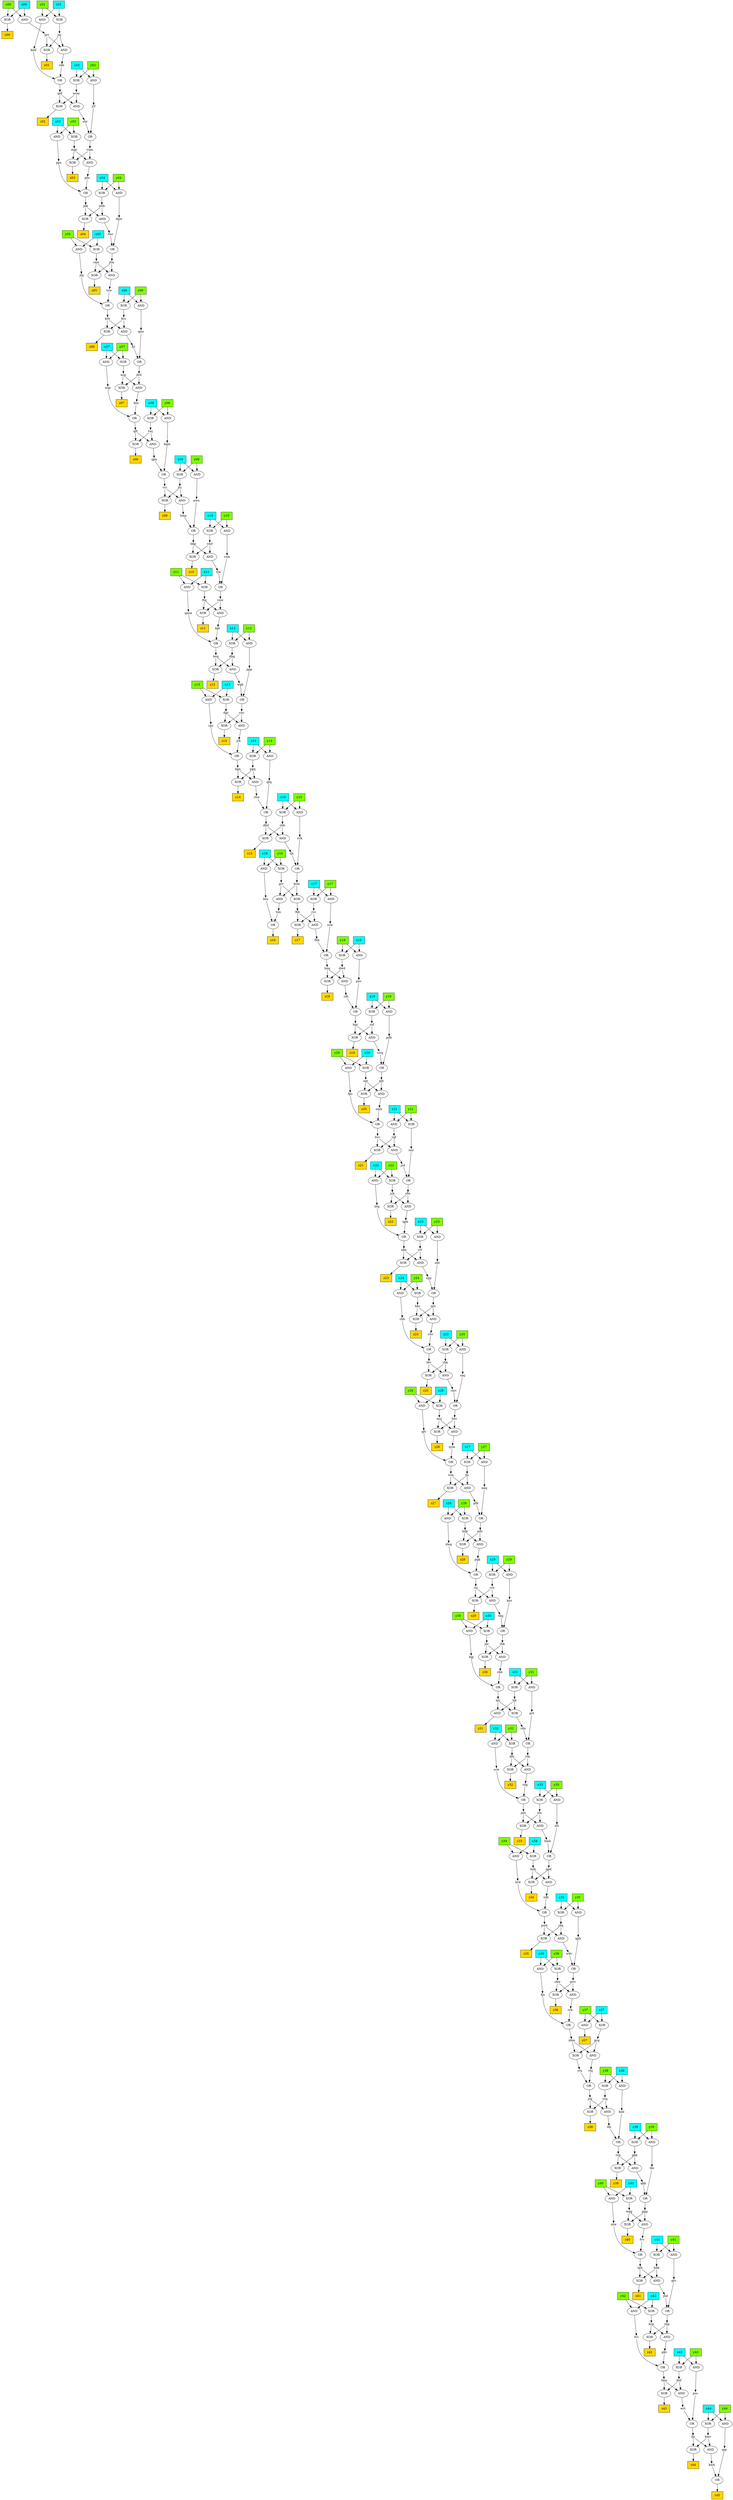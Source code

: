 digraph {
  subgraph {
  x00 [shape = rectangle, style = filled, fillcolor = aqua]
  x01 [shape = rectangle, style = filled, fillcolor = aqua]
  x02 [shape = rectangle, style = filled, fillcolor = aqua]
  x03 [shape = rectangle, style = filled, fillcolor = aqua]
  x04 [shape = rectangle, style = filled, fillcolor = aqua]
  x05 [shape = rectangle, style = filled, fillcolor = aqua]
  x06 [shape = rectangle, style = filled, fillcolor = aqua]
  x07 [shape = rectangle, style = filled, fillcolor = aqua]
  x08 [shape = rectangle, style = filled, fillcolor = aqua]
  x09 [shape = rectangle, style = filled, fillcolor = aqua]
  x10 [shape = rectangle, style = filled, fillcolor = aqua]
  x11 [shape = rectangle, style = filled, fillcolor = aqua]
  x12 [shape = rectangle, style = filled, fillcolor = aqua]
  x13 [shape = rectangle, style = filled, fillcolor = aqua]
  x14 [shape = rectangle, style = filled, fillcolor = aqua]
  x15 [shape = rectangle, style = filled, fillcolor = aqua]
  x16 [shape = rectangle, style = filled, fillcolor = aqua]
  x17 [shape = rectangle, style = filled, fillcolor = aqua]
  x18 [shape = rectangle, style = filled, fillcolor = aqua]
  x19 [shape = rectangle, style = filled, fillcolor = aqua]
  x20 [shape = rectangle, style = filled, fillcolor = aqua]
  x21 [shape = rectangle, style = filled, fillcolor = aqua]
  x22 [shape = rectangle, style = filled, fillcolor = aqua]
  x23 [shape = rectangle, style = filled, fillcolor = aqua]
  x24 [shape = rectangle, style = filled, fillcolor = aqua]
  x25 [shape = rectangle, style = filled, fillcolor = aqua]
  x26 [shape = rectangle, style = filled, fillcolor = aqua]
  x27 [shape = rectangle, style = filled, fillcolor = aqua]
  x28 [shape = rectangle, style = filled, fillcolor = aqua]
  x29 [shape = rectangle, style = filled, fillcolor = aqua]
  x30 [shape = rectangle, style = filled, fillcolor = aqua]
  x31 [shape = rectangle, style = filled, fillcolor = aqua]
  x32 [shape = rectangle, style = filled, fillcolor = aqua]
  x33 [shape = rectangle, style = filled, fillcolor = aqua]
  x34 [shape = rectangle, style = filled, fillcolor = aqua]
  x35 [shape = rectangle, style = filled, fillcolor = aqua]
  x36 [shape = rectangle, style = filled, fillcolor = aqua]
  x37 [shape = rectangle, style = filled, fillcolor = aqua]
  x38 [shape = rectangle, style = filled, fillcolor = aqua]
  x39 [shape = rectangle, style = filled, fillcolor = aqua]
  x40 [shape = rectangle, style = filled, fillcolor = aqua]
  x41 [shape = rectangle, style = filled, fillcolor = aqua]
  x42 [shape = rectangle, style = filled, fillcolor = aqua]
  x43 [shape = rectangle, style = filled, fillcolor = aqua]
  x44 [shape = rectangle, style = filled, fillcolor = aqua]
  }
  subgraph {
  y00 [shape = rectangle, style = filled, fillcolor = chartreuse]
  y01 [shape = rectangle, style = filled, fillcolor = chartreuse]
  y02 [shape = rectangle, style = filled, fillcolor = chartreuse]
  y03 [shape = rectangle, style = filled, fillcolor = chartreuse]
  y04 [shape = rectangle, style = filled, fillcolor = chartreuse]
  y05 [shape = rectangle, style = filled, fillcolor = chartreuse]
  y06 [shape = rectangle, style = filled, fillcolor = chartreuse]
  y07 [shape = rectangle, style = filled, fillcolor = chartreuse]
  y08 [shape = rectangle, style = filled, fillcolor = chartreuse]
  y09 [shape = rectangle, style = filled, fillcolor = chartreuse]
  y10 [shape = rectangle, style = filled, fillcolor = chartreuse]
  y11 [shape = rectangle, style = filled, fillcolor = chartreuse]
  y12 [shape = rectangle, style = filled, fillcolor = chartreuse]
  y13 [shape = rectangle, style = filled, fillcolor = chartreuse]
  y14 [shape = rectangle, style = filled, fillcolor = chartreuse]
  y15 [shape = rectangle, style = filled, fillcolor = chartreuse]
  y16 [shape = rectangle, style = filled, fillcolor = chartreuse]
  y17 [shape = rectangle, style = filled, fillcolor = chartreuse]
  y18 [shape = rectangle, style = filled, fillcolor = chartreuse]
  y19 [shape = rectangle, style = filled, fillcolor = chartreuse]
  y20 [shape = rectangle, style = filled, fillcolor = chartreuse]
  y21 [shape = rectangle, style = filled, fillcolor = chartreuse]
  y22 [shape = rectangle, style = filled, fillcolor = chartreuse]
  y23 [shape = rectangle, style = filled, fillcolor = chartreuse]
  y24 [shape = rectangle, style = filled, fillcolor = chartreuse]
  y25 [shape = rectangle, style = filled, fillcolor = chartreuse]
  y26 [shape = rectangle, style = filled, fillcolor = chartreuse]
  y27 [shape = rectangle, style = filled, fillcolor = chartreuse]
  y28 [shape = rectangle, style = filled, fillcolor = chartreuse]
  y29 [shape = rectangle, style = filled, fillcolor = chartreuse]
  y30 [shape = rectangle, style = filled, fillcolor = chartreuse]
  y31 [shape = rectangle, style = filled, fillcolor = chartreuse]
  y32 [shape = rectangle, style = filled, fillcolor = chartreuse]
  y33 [shape = rectangle, style = filled, fillcolor = chartreuse]
  y34 [shape = rectangle, style = filled, fillcolor = chartreuse]
  y35 [shape = rectangle, style = filled, fillcolor = chartreuse]
  y36 [shape = rectangle, style = filled, fillcolor = chartreuse]
  y37 [shape = rectangle, style = filled, fillcolor = chartreuse]
  y38 [shape = rectangle, style = filled, fillcolor = chartreuse]
  y39 [shape = rectangle, style = filled, fillcolor = chartreuse]
  y40 [shape = rectangle, style = filled, fillcolor = chartreuse]
  y41 [shape = rectangle, style = filled, fillcolor = chartreuse]
  y42 [shape = rectangle, style = filled, fillcolor = chartreuse]
  y43 [shape = rectangle, style = filled, fillcolor = chartreuse]
  y44 [shape = rectangle, style = filled, fillcolor = chartreuse]
  }
  subgraph {
  z00 [shape = rectangle, style = filled, fillcolor = gold]
  z01 [shape = rectangle, style = filled, fillcolor = gold]
  z02 [shape = rectangle, style = filled, fillcolor = gold]
  z03 [shape = rectangle, style = filled, fillcolor = gold]
  z04 [shape = rectangle, style = filled, fillcolor = gold]
  z05 [shape = rectangle, style = filled, fillcolor = gold]
  z06 [shape = rectangle, style = filled, fillcolor = gold]
  z07 [shape = rectangle, style = filled, fillcolor = gold]
  z08 [shape = rectangle, style = filled, fillcolor = gold]
  z09 [shape = rectangle, style = filled, fillcolor = gold]
  z10 [shape = rectangle, style = filled, fillcolor = gold]
  z11 [shape = rectangle, style = filled, fillcolor = gold]
  z12 [shape = rectangle, style = filled, fillcolor = gold]
  z13 [shape = rectangle, style = filled, fillcolor = gold]
  z14 [shape = rectangle, style = filled, fillcolor = gold]
  z15 [shape = rectangle, style = filled, fillcolor = gold]
  z16 [shape = rectangle, style = filled, fillcolor = gold]
  z17 [shape = rectangle, style = filled, fillcolor = gold]
  z18 [shape = rectangle, style = filled, fillcolor = gold]
  z19 [shape = rectangle, style = filled, fillcolor = gold]
  z20 [shape = rectangle, style = filled, fillcolor = gold]
  z21 [shape = rectangle, style = filled, fillcolor = gold]
  z22 [shape = rectangle, style = filled, fillcolor = gold]
  z23 [shape = rectangle, style = filled, fillcolor = gold]
  z24 [shape = rectangle, style = filled, fillcolor = gold]
  z25 [shape = rectangle, style = filled, fillcolor = gold]
  z26 [shape = rectangle, style = filled, fillcolor = gold]
  z27 [shape = rectangle, style = filled, fillcolor = gold]
  z28 [shape = rectangle, style = filled, fillcolor = gold]
  z29 [shape = rectangle, style = filled, fillcolor = gold]
  z30 [shape = rectangle, style = filled, fillcolor = gold]
  z31 [shape = rectangle, style = filled, fillcolor = gold]
  z32 [shape = rectangle, style = filled, fillcolor = gold]
  z33 [shape = rectangle, style = filled, fillcolor = gold]
  z34 [shape = rectangle, style = filled, fillcolor = gold]
  z35 [shape = rectangle, style = filled, fillcolor = gold]
  z36 [shape = rectangle, style = filled, fillcolor = gold]
  z37 [shape = rectangle, style = filled, fillcolor = gold]
  z38 [shape = rectangle, style = filled, fillcolor = gold]
  z39 [shape = rectangle, style = filled, fillcolor = gold]
  z40 [shape = rectangle, style = filled, fillcolor = gold]
  z41 [shape = rectangle, style = filled, fillcolor = gold]
  z42 [shape = rectangle, style = filled, fillcolor = gold]
  z43 [shape = rectangle, style = filled, fillcolor = gold]
  z44 [shape = rectangle, style = filled, fillcolor = gold]
  z45 [shape = rectangle, style = filled, fillcolor = gold]
  }
  bcq [shape = plain]
  bgj [shape = plain]
  bkp [shape = plain]
  bmv [shape = plain]
  bqm [shape = plain]
  bss [shape = plain]
  btq [shape = plain]
  btv [shape = plain]
  cbh [shape = plain]
  ccs [shape = plain]
  ccw [shape = plain]
  cdb [shape = plain]
  cdt [shape = plain]
  chb [shape = plain]
  cjt [shape = plain]
  ckw [shape = plain]
  cpr [shape = plain]
  crk [shape = plain]
  crp [shape = plain]
  crt [shape = plain]
  dbd [shape = plain]
  dbg [shape = plain]
  dfn [shape = plain]
  dgr [shape = plain]
  dgw [shape = plain]
  dnf [shape = plain]
  drd [shape = plain]
  dwd [shape = plain]
  dwg [shape = plain]
  fbb [shape = plain]
  fjc [shape = plain]
  fjn [shape = plain]
  fjs [shape = plain]
  fjt [shape = plain]
  fkb [shape = plain]
  fmr [shape = plain]
  fpv [shape = plain]
  ftq [shape = plain]
  fvc [shape = plain]
  fvv [shape = plain]
  gcg [shape = plain]
  ggg [shape = plain]
  gkk [shape = plain]
  grr [shape = plain]
  gtv [shape = plain]
  hbc [shape = plain]
  hbk [shape = plain]
  hdk [shape = plain]
  hmh [shape = plain]
  hnk [shape = plain]
  hnq [shape = plain]
  hnv [shape = plain]
  hqr [shape = plain]
  hrd [shape = plain]
  hvv [shape = plain]
  hwp [shape = plain]
  jck [shape = plain]
  jdk [shape = plain]
  jdq [shape = plain]
  jfq [shape = plain]
  jhd [shape = plain]
  jmt [shape = plain]
  jnj [shape = plain]
  jnr [shape = plain]
  jrf [shape = plain]
  jrg [shape = plain]
  jrk [shape = plain]
  jsd [shape = plain]
  jtc [shape = plain]
  jtm [shape = plain]
  kcc [shape = plain]
  kcm [shape = plain]
  kcp [shape = plain]
  kgn [shape = plain]
  kgt [shape = plain]
  kmf [shape = plain]
  knb [shape = plain]
  knv [shape = plain]
  ksh [shape = plain]
  ktn [shape = plain]
  kwh [shape = plain]
  mcj [shape = plain]
  mcv [shape = plain]
  mfc [shape = plain]
  mgr [shape = plain]
  mtb [shape = plain]
  nbm [shape = plain]
  nbr [shape = plain]
  ncp [shape = plain]
  njb [shape = plain]
  nkn [shape = plain]
  nnq [shape = plain]
  nnr [shape = plain]
  ntw [shape = plain]
  nwn [shape = plain]
  pct [shape = plain]
  pdb [shape = plain]
  pfb [shape = plain]
  pgq [shape = plain]
  phc [shape = plain]
  pkv [shape = plain]
  pnv [shape = plain]
  ppp [shape = plain]
  pps [shape = plain]
  pqk [shape = plain]
  prt [shape = plain]
  pss [shape = plain]
  pwb [shape = plain]
  qcm [shape = plain]
  qft [shape = plain]
  qfv [shape = plain]
  qkk [shape = plain]
  qmm [shape = plain]
  qmr [shape = plain]
  qnf [shape = plain]
  qpd [shape = plain]
  qph [shape = plain]
  qpk [shape = plain]
  qpn [shape = plain]
  qqr [shape = plain]
  qsj [shape = plain]
  qst [shape = plain]
  qtq [shape = plain]
  rbk [shape = plain]
  rcc [shape = plain]
  rcm [shape = plain]
  rdg [shape = plain]
  rdn [shape = plain]
  rhk [shape = plain]
  rhw [shape = plain]
  rjw [shape = plain]
  rmv [shape = plain]
  rqf [shape = plain]
  rqw [shape = plain]
  rrn [shape = plain]
  rsj [shape = plain]
  scw [shape = plain]
  sfs [shape = plain]
  sfw [shape = plain]
  shb [shape = plain]
  shp [shape = plain]
  shr [shape = plain]
  smh [shape = plain]
  smj [shape = plain]
  spp [shape = plain]
  sqr [shape = plain]
  ssf [shape = plain]
  svk [shape = plain]
  swq [shape = plain]
  tbr [shape = plain]
  tdb [shape = plain]
  thm [shape = plain]
  thq [shape = plain]
  tjk [shape = plain]
  tkt [shape = plain]
  tnn [shape = plain]
  tph [shape = plain]
  tsw [shape = plain]
  ttn [shape = plain]
  twj [shape = plain]
  vhj [shape = plain]
  vhv [shape = plain]
  vmf [shape = plain]
  vnc [shape = plain]
  vnm [shape = plain]
  vnw [shape = plain]
  vrr [shape = plain]
  vsm [shape = plain]
  vsq [shape = plain]
  vtb [shape = plain]
  wdv [shape = plain]
  wgk [shape = plain]
  wqg [shape = plain]
  wqt [shape = plain]
  wrt [shape = plain]
  wsm [shape = plain]
  AND_y16_x16_bss [shape = oval, label = AND]
  OR_wrt_pss_fjs [shape = oval, label = OR]
  AND_qpd_hnk_tdb [shape = oval, label = AND]
  AND_ncp_drd_ktn [shape = oval, label = AND]
  AND_vnw_ftq_kgt [shape = oval, label = AND]
  XOR_y12_x12_dbg [shape = oval, label = XOR]
  AND_y05_x05_jfq [shape = oval, label = AND]
  XOR_x16_y16_grr [shape = oval, label = XOR]
  AND_y39_x39_tbr [shape = oval, label = AND]
  AND_crp_gkk_qkk [shape = oval, label = AND]
  AND_x02_y02_jrf [shape = oval, label = AND]
  AND_x09_y09_nwn [shape = oval, label = AND]
  AND_vmf_bkp_rjw [shape = oval, label = AND]
  XOR_qpd_hnk_z34 [shape = oval, label = XOR]
  XOR_x06_y06_kcc [shape = oval, label = XOR]
  AND_x30_y30_bgj [shape = oval, label = AND]
  AND_rhk_btv_rmv [shape = oval, label = AND]
  XOR_fjs_bmv_z44 [shape = oval, label = XOR]
  XOR_btv_rhk_z25 [shape = oval, label = XOR]
  OR_wgk_ppp_vnc [shape = oval, label = OR]
  XOR_kcm_grr_fkb [shape = oval, label = XOR]
  AND_fkb_rcc_fbb [shape = oval, label = AND]
  XOR_dbd_shb_z15 [shape = oval, label = XOR]
  XOR_y38_x38_vsq [shape = oval, label = XOR]
  OR_sfs_hmh_qpd [shape = oval, label = OR]
  AND_bmv_fjs_kwh [shape = oval, label = AND]
  XOR_ftq_vnw_z11 [shape = oval, label = XOR]
  OR_cjt_svk_kcm [shape = oval, label = OR]
  XOR_y33_x33_ttn [shape = oval, label = XOR]
  XOR_x18_y18_dwd [shape = oval, label = XOR]
  OR_qpk_btq_nkn [shape = oval, label = OR]
  OR_nnq_pfb_mfc [shape = oval, label = OR]
  XOR_crp_gkk_z39 [shape = oval, label = XOR]
  AND_x28_y28_dwg [shape = oval, label = AND]
  XOR_y07_x07_ncp [shape = oval, label = XOR]
  AND_ssf_hqr_swq [shape = oval, label = AND]
  AND_mfc_hdk_pqk [shape = oval, label = AND]
  XOR_y44_x44_bmv [shape = oval, label = XOR]
  XOR_x35_y35_jdq [shape = oval, label = XOR]
  XOR_y30_x30_jnr [shape = oval, label = XOR]
  XOR_x32_y32_dfn [shape = oval, label = XOR]
  OR_ccw_fbb_hnq [shape = oval, label = OR]
  OR_pqk_dwg_rsj [shape = oval, label = OR]
  OR_jrk_cpr_kgn [shape = oval, label = OR]
  AND_x01_y01_kmf [shape = oval, label = AND]
  AND_kcm_grr_tnn [shape = oval, label = AND]
  XOR_y28_x28_hdk [shape = oval, label = XOR]
  AND_mtb_jdk_fmr [shape = oval, label = AND]
  XOR_y29_x29_ccs [shape = oval, label = XOR]
  OR_vhv_cbh_btv [shape = oval, label = OR]
  XOR_hdk_mfc_z28 [shape = oval, label = XOR]
  AND_dbg_bcq_wgk [shape = oval, label = AND]
  XOR_x11_y11_ftq [shape = oval, label = XOR]
  XOR_y04_x04_mtb [shape = oval, label = XOR]
  AND_vnm_mgr_phc [shape = oval, label = AND]
  OR_jfq_tsw_ksh [shape = oval, label = OR]
  XOR_gcg_nbm_rrn [shape = oval, label = XOR]
  OR_wdv_qph_mcv [shape = oval, label = OR]
  AND_x19_y19_pdb [shape = oval, label = AND]
  XOR_rqf_hvv_z21 [shape = oval, label = XOR]
  AND_y27_x27_nnq [shape = oval, label = AND]
  OR_rdg_scw_jmt [shape = oval, label = OR]
  OR_qkk_tbr_ggg [shape = oval, label = OR]
  AND_jtm_rqw_tsw [shape = oval, label = AND]
  AND_ccs_rsj_thq [shape = oval, label = AND]
  OR_kgt_qmm_bcq [shape = oval, label = OR]
  OR_kwh_qqr_z45 [shape = oval, label = OR]
  XOR_twj_qft_z08 [shape = oval, label = XOR]
  AND_ttn_jmt_hmh [shape = oval, label = AND]
  AND_y44_x44_qqr [shape = oval, label = AND]
  XOR_x03_y03_mgr [shape = oval, label = XOR]
  AND_x40_y40_ntw [shape = oval, label = AND]
  XOR_jmt_ttn_z33 [shape = oval, label = XOR]
  XOR_x43_y43_dnf [shape = oval, label = XOR]
  OR_rmv_smj_hnv [shape = oval, label = OR]
  AND_y17_x17_ccw [shape = oval, label = AND]
  XOR_y22_x22_jck [shape = oval, label = XOR]
  AND_tph_hbk_jhd [shape = oval, label = AND]
  AND_x34_y34_hrd [shape = oval, label = AND]
  XOR_ssf_hqr_z19 [shape = oval, label = XOR]
  AND_y37_x37_z37 [shape = oval, label = AND]
  AND_y04_x04_dgw [shape = oval, label = AND]
  AND_qft_twj_qpn [shape = oval, label = AND]
  OR_tnn_bss_z16 [shape = oval, label = OR]
  AND_x12_y12_ppp [shape = oval, label = AND]
  OR_kmf_cdb_qnf [shape = oval, label = OR]
  XOR_vsq_jrg_z38 [shape = oval, label = XOR]
  XOR_ccs_rsj_z29 [shape = oval, label = XOR]
  XOR_y01_x01_jnj [shape = oval, label = XOR]
  XOR_mtb_jdk_z04 [shape = oval, label = XOR]
  AND_y21_x21_rqf [shape = oval, label = AND]
  XOR_hnq_dwd_z18 [shape = oval, label = XOR]
  XOR_x19_y19_ssf [shape = oval, label = XOR]
  XOR_y34_x34_hnk [shape = oval, label = XOR]
  AND_shp_kcp_pkv [shape = oval, label = AND]
  XOR_x08_y08_twj [shape = oval, label = XOR]
  OR_fvc_pkv_thm [shape = oval, label = OR]
  AND_x41_y41_gtv [shape = oval, label = AND]
  AND_x06_y06_qmr [shape = oval, label = AND]
  AND_qsj_tjk_z31 [shape = oval, label = AND]
  OR_vhj_rrn_jrg [shape = oval, label = OR]
  AND_jrg_vsq_tkt [shape = oval, label = AND]
  AND_y15_x15_svk [shape = oval, label = AND]
  XOR_prt_jnj_z01 [shape = oval, label = XOR]
  AND_shb_dbd_cjt [shape = oval, label = AND]
  AND_hbc_qst_vhv [shape = oval, label = AND]
  AND_x10_y10_vsm [shape = oval, label = AND]
  XOR_bkp_vmf_z10 [shape = oval, label = XOR]
  AND_y33_x33_sfs [shape = oval, label = AND]
  XOR_kgn_pgq_z14 [shape = oval, label = XOR]
  AND_y36_x36_fjn [shape = oval, label = AND]
  XOR_x00_y00_z00 [shape = oval, label = XOR]
  XOR_y40_x40_wqg [shape = oval, label = XOR]
  OR_vsm_rjw_vnw [shape = oval, label = OR]
  XOR_y42_x42_kcp [shape = oval, label = XOR]
  AND_y29_x29_knv [shape = oval, label = AND]
  AND_nbm_gcg_vhj [shape = oval, label = AND]
  AND_y13_x13_cpr [shape = oval, label = AND]
  AND_y32_x32_scw [shape = oval, label = AND]
  AND_dgr_vnc_jrk [shape = oval, label = AND]
  XOR_thm_dnf_z43 [shape = oval, label = XOR]
  OR_bgj_chb_qsj [shape = oval, label = OR]
  XOR_qsj_tjk_rdn [shape = oval, label = XOR]
  OR_thq_knv_rbk [shape = oval, label = OR]
  AND_sqr_njb_smh [shape = oval, label = AND]
  XOR_x15_y15_shb [shape = oval, label = XOR]
  OR_qfv_qcm_rcm [shape = oval, label = OR]
  XOR_x25_y25_rhk [shape = oval, label = XOR]
  XOR_y31_x31_tjk [shape = oval, label = XOR]
  OR_rdn_pct_vtb [shape = oval, label = OR]
  XOR_sqr_njb_z20 [shape = oval, label = XOR]
  XOR_fjc_rcm_z27 [shape = oval, label = XOR]
  AND_x42_y42_fvc [shape = oval, label = AND]
  AND_y14_x14_qtq [shape = oval, label = AND]
  XOR_x36_y36_ckw [shape = oval, label = XOR]
  XOR_y39_x39_gkk [shape = oval, label = XOR]
  OR_gtv_jhd_shp [shape = oval, label = OR]
  AND_x38_y38_knb [shape = oval, label = AND]
  AND_kgn_pgq_rhw [shape = oval, label = AND]
  AND_sfw_jck_qpk [shape = oval, label = AND]
  XOR_pwb_jdq_z35 [shape = oval, label = XOR]
  XOR_y05_x05_rqw [shape = oval, label = XOR]
  XOR_x23_y23_crt [shape = oval, label = XOR]
  XOR_x09_y09_jtc [shape = oval, label = XOR]
  XOR_ksh_kcc_z06 [shape = oval, label = XOR]
  AND_hnv_mcj_qcm [shape = oval, label = AND]
  XOR_y17_x17_rcc [shape = oval, label = XOR]
  AND_y23_x23_nbr [shape = oval, label = AND]
  OR_bqm_qpn_vrr [shape = oval, label = OR]
  OR_fpv_smh_hvv [shape = oval, label = OR]
  OR_swq_pdb_njb [shape = oval, label = OR]
  XOR_x13_y13_dgr [shape = oval, label = XOR]
  AND_jnj_prt_cdb [shape = oval, label = AND]
  XOR_x10_y10_vmf [shape = oval, label = XOR]
  XOR_y37_x37_gcg [shape = oval, label = XOR]
  XOR_x21_y21_nnr [shape = oval, label = XOR]
  XOR_qst_hbc_z24 [shape = oval, label = XOR]
  AND_rcm_fjc_pfb [shape = oval, label = AND]
  AND_y18_x18_pnv [shape = oval, label = AND]
  AND_wqg_ggg_fvv [shape = oval, label = AND]
  XOR_mcj_hnv_z26 [shape = oval, label = XOR]
  AND_dwd_hnq_cdt [shape = oval, label = AND]
  XOR_wsm_qnf_z02 [shape = oval, label = XOR]
  XOR_vnm_mgr_z03 [shape = oval, label = XOR]
  XOR_sfw_jck_z22 [shape = oval, label = XOR]
  AND_x08_y08_bqm [shape = oval, label = AND]
  OR_qmr_fjt_drd [shape = oval, label = OR]
  OR_cdt_pnv_hqr [shape = oval, label = OR]
  AND_ksh_kcc_fjt [shape = oval, label = AND]
  OR_wqt_ktn_qft [shape = oval, label = OR]
  AND_y24_x24_cbh [shape = oval, label = AND]
  AND_x00_y00_prt [shape = oval, label = AND]
  XOR_dgr_vnc_z13 [shape = oval, label = XOR]
  XOR_vrr_jtc_z09 [shape = oval, label = XOR]
  OR_fmr_dgw_jtm [shape = oval, label = OR]
  AND_jnr_rbk_chb [shape = oval, label = AND]
  AND_rqf_hvv_jsd [shape = oval, label = AND]
  AND_x11_y11_qmm [shape = oval, label = AND]
  AND_y31_x31_pct [shape = oval, label = AND]
  OR_jrf_shr_vnm [shape = oval, label = OR]
  AND_ckw_mcv_crk [shape = oval, label = AND]
  AND_x43_y43_pss [shape = oval, label = AND]
  XOR_jnr_rbk_z30 [shape = oval, label = XOR]
  AND_x20_y20_fpv [shape = oval, label = AND]
  OR_ntw_fvv_tph [shape = oval, label = OR]
  XOR_x14_y14_pgq [shape = oval, label = XOR]
  XOR_tph_hbk_z41 [shape = oval, label = XOR]
  OR_nbr_spp_qst [shape = oval, label = OR]
  XOR_ckw_mcv_z36 [shape = oval, label = XOR]
  OR_pps_phc_jdk [shape = oval, label = OR]
  AND_vrr_jtc_hwp [shape = oval, label = AND]
  AND_jdq_pwb_wdv [shape = oval, label = AND]
  XOR_y20_x20_sqr [shape = oval, label = XOR]
  OR_crk_fjn_nbm [shape = oval, label = OR]
  OR_hwp_nwn_bkp [shape = oval, label = OR]
  AND_wsm_qnf_shr [shape = oval, label = AND]
  AND_x26_y26_qfv [shape = oval, label = AND]
  XOR_y26_x26_mcj [shape = oval, label = XOR]
  XOR_crt_nkn_z23 [shape = oval, label = XOR]
  XOR_ncp_drd_z07 [shape = oval, label = XOR]
  AND_vtb_dfn_rdg [shape = oval, label = AND]
  XOR_wqg_ggg_z40 [shape = oval, label = XOR]
  XOR_x27_y27_fjc [shape = oval, label = XOR]
  XOR_fkb_rcc_z17 [shape = oval, label = XOR]
  XOR_vtb_dfn_z32 [shape = oval, label = XOR]
  XOR_rqw_jtm_z05 [shape = oval, label = XOR]
  XOR_kcp_shp_z42 [shape = oval, label = XOR]
  OR_hrd_tdb_pwb [shape = oval, label = OR]
  AND_x35_y35_qph [shape = oval, label = AND]
  AND_y22_x22_btq [shape = oval, label = AND]
  OR_tkt_knb_crp [shape = oval, label = OR]
  AND_y03_x03_pps [shape = oval, label = AND]
  XOR_x41_y41_hbk [shape = oval, label = XOR]
  AND_x25_y25_smj [shape = oval, label = AND]
  AND_dnf_thm_wrt [shape = oval, label = AND]
  XOR_y02_x02_wsm [shape = oval, label = XOR]
  AND_y07_x07_wqt [shape = oval, label = AND]
  XOR_dbg_bcq_z12 [shape = oval, label = XOR]
  XOR_y24_x24_hbc [shape = oval, label = XOR]
  AND_nkn_crt_spp [shape = oval, label = AND]
  OR_qtq_rhw_dbd [shape = oval, label = OR]
  OR_jsd_nnr_sfw [shape = oval, label = OR]
  y16 -> { AND_y16_x16_bss }
  x16 -> { AND_y16_x16_bss }
  AND_y16_x16_bss -> { bss }
  wrt -> { OR_wrt_pss_fjs }
  pss -> { OR_wrt_pss_fjs }
  OR_wrt_pss_fjs -> { fjs }
  qpd -> { AND_qpd_hnk_tdb }
  hnk -> { AND_qpd_hnk_tdb }
  AND_qpd_hnk_tdb -> { tdb }
  ncp -> { AND_ncp_drd_ktn }
  drd -> { AND_ncp_drd_ktn }
  AND_ncp_drd_ktn -> { ktn }
  vnw -> { AND_vnw_ftq_kgt }
  ftq -> { AND_vnw_ftq_kgt }
  AND_vnw_ftq_kgt -> { kgt }
  y12 -> { XOR_y12_x12_dbg }
  x12 -> { XOR_y12_x12_dbg }
  XOR_y12_x12_dbg -> { dbg }
  y05 -> { AND_y05_x05_jfq }
  x05 -> { AND_y05_x05_jfq }
  AND_y05_x05_jfq -> { jfq }
  x16 -> { XOR_x16_y16_grr }
  y16 -> { XOR_x16_y16_grr }
  XOR_x16_y16_grr -> { grr }
  y39 -> { AND_y39_x39_tbr }
  x39 -> { AND_y39_x39_tbr }
  AND_y39_x39_tbr -> { tbr }
  crp -> { AND_crp_gkk_qkk }
  gkk -> { AND_crp_gkk_qkk }
  AND_crp_gkk_qkk -> { qkk }
  x02 -> { AND_x02_y02_jrf }
  y02 -> { AND_x02_y02_jrf }
  AND_x02_y02_jrf -> { jrf }
  x09 -> { AND_x09_y09_nwn }
  y09 -> { AND_x09_y09_nwn }
  AND_x09_y09_nwn -> { nwn }
  vmf -> { AND_vmf_bkp_rjw }
  bkp -> { AND_vmf_bkp_rjw }
  AND_vmf_bkp_rjw -> { rjw }
  qpd -> { XOR_qpd_hnk_z34 }
  hnk -> { XOR_qpd_hnk_z34 }
  XOR_qpd_hnk_z34 -> { z34 }
  x06 -> { XOR_x06_y06_kcc }
  y06 -> { XOR_x06_y06_kcc }
  XOR_x06_y06_kcc -> { kcc }
  x30 -> { AND_x30_y30_bgj }
  y30 -> { AND_x30_y30_bgj }
  AND_x30_y30_bgj -> { bgj }
  rhk -> { AND_rhk_btv_rmv }
  btv -> { AND_rhk_btv_rmv }
  AND_rhk_btv_rmv -> { rmv }
  fjs -> { XOR_fjs_bmv_z44 }
  bmv -> { XOR_fjs_bmv_z44 }
  XOR_fjs_bmv_z44 -> { z44 }
  btv -> { XOR_btv_rhk_z25 }
  rhk -> { XOR_btv_rhk_z25 }
  XOR_btv_rhk_z25 -> { z25 }
  wgk -> { OR_wgk_ppp_vnc }
  ppp -> { OR_wgk_ppp_vnc }
  OR_wgk_ppp_vnc -> { vnc }
  kcm -> { XOR_kcm_grr_fkb }
  grr -> { XOR_kcm_grr_fkb }
  XOR_kcm_grr_fkb -> { fkb }
  fkb -> { AND_fkb_rcc_fbb }
  rcc -> { AND_fkb_rcc_fbb }
  AND_fkb_rcc_fbb -> { fbb }
  dbd -> { XOR_dbd_shb_z15 }
  shb -> { XOR_dbd_shb_z15 }
  XOR_dbd_shb_z15 -> { z15 }
  y38 -> { XOR_y38_x38_vsq }
  x38 -> { XOR_y38_x38_vsq }
  XOR_y38_x38_vsq -> { vsq }
  sfs -> { OR_sfs_hmh_qpd }
  hmh -> { OR_sfs_hmh_qpd }
  OR_sfs_hmh_qpd -> { qpd }
  bmv -> { AND_bmv_fjs_kwh }
  fjs -> { AND_bmv_fjs_kwh }
  AND_bmv_fjs_kwh -> { kwh }
  ftq -> { XOR_ftq_vnw_z11 }
  vnw -> { XOR_ftq_vnw_z11 }
  XOR_ftq_vnw_z11 -> { z11 }
  cjt -> { OR_cjt_svk_kcm }
  svk -> { OR_cjt_svk_kcm }
  OR_cjt_svk_kcm -> { kcm }
  y33 -> { XOR_y33_x33_ttn }
  x33 -> { XOR_y33_x33_ttn }
  XOR_y33_x33_ttn -> { ttn }
  x18 -> { XOR_x18_y18_dwd }
  y18 -> { XOR_x18_y18_dwd }
  XOR_x18_y18_dwd -> { dwd }
  qpk -> { OR_qpk_btq_nkn }
  btq -> { OR_qpk_btq_nkn }
  OR_qpk_btq_nkn -> { nkn }
  nnq -> { OR_nnq_pfb_mfc }
  pfb -> { OR_nnq_pfb_mfc }
  OR_nnq_pfb_mfc -> { mfc }
  crp -> { XOR_crp_gkk_z39 }
  gkk -> { XOR_crp_gkk_z39 }
  XOR_crp_gkk_z39 -> { z39 }
  x28 -> { AND_x28_y28_dwg }
  y28 -> { AND_x28_y28_dwg }
  AND_x28_y28_dwg -> { dwg }
  y07 -> { XOR_y07_x07_ncp }
  x07 -> { XOR_y07_x07_ncp }
  XOR_y07_x07_ncp -> { ncp }
  ssf -> { AND_ssf_hqr_swq }
  hqr -> { AND_ssf_hqr_swq }
  AND_ssf_hqr_swq -> { swq }
  mfc -> { AND_mfc_hdk_pqk }
  hdk -> { AND_mfc_hdk_pqk }
  AND_mfc_hdk_pqk -> { pqk }
  y44 -> { XOR_y44_x44_bmv }
  x44 -> { XOR_y44_x44_bmv }
  XOR_y44_x44_bmv -> { bmv }
  x35 -> { XOR_x35_y35_jdq }
  y35 -> { XOR_x35_y35_jdq }
  XOR_x35_y35_jdq -> { jdq }
  y30 -> { XOR_y30_x30_jnr }
  x30 -> { XOR_y30_x30_jnr }
  XOR_y30_x30_jnr -> { jnr }
  x32 -> { XOR_x32_y32_dfn }
  y32 -> { XOR_x32_y32_dfn }
  XOR_x32_y32_dfn -> { dfn }
  ccw -> { OR_ccw_fbb_hnq }
  fbb -> { OR_ccw_fbb_hnq }
  OR_ccw_fbb_hnq -> { hnq }
  pqk -> { OR_pqk_dwg_rsj }
  dwg -> { OR_pqk_dwg_rsj }
  OR_pqk_dwg_rsj -> { rsj }
  jrk -> { OR_jrk_cpr_kgn }
  cpr -> { OR_jrk_cpr_kgn }
  OR_jrk_cpr_kgn -> { kgn }
  x01 -> { AND_x01_y01_kmf }
  y01 -> { AND_x01_y01_kmf }
  AND_x01_y01_kmf -> { kmf }
  kcm -> { AND_kcm_grr_tnn }
  grr -> { AND_kcm_grr_tnn }
  AND_kcm_grr_tnn -> { tnn }
  y28 -> { XOR_y28_x28_hdk }
  x28 -> { XOR_y28_x28_hdk }
  XOR_y28_x28_hdk -> { hdk }
  mtb -> { AND_mtb_jdk_fmr }
  jdk -> { AND_mtb_jdk_fmr }
  AND_mtb_jdk_fmr -> { fmr }
  y29 -> { XOR_y29_x29_ccs }
  x29 -> { XOR_y29_x29_ccs }
  XOR_y29_x29_ccs -> { ccs }
  vhv -> { OR_vhv_cbh_btv }
  cbh -> { OR_vhv_cbh_btv }
  OR_vhv_cbh_btv -> { btv }
  hdk -> { XOR_hdk_mfc_z28 }
  mfc -> { XOR_hdk_mfc_z28 }
  XOR_hdk_mfc_z28 -> { z28 }
  dbg -> { AND_dbg_bcq_wgk }
  bcq -> { AND_dbg_bcq_wgk }
  AND_dbg_bcq_wgk -> { wgk }
  x11 -> { XOR_x11_y11_ftq }
  y11 -> { XOR_x11_y11_ftq }
  XOR_x11_y11_ftq -> { ftq }
  y04 -> { XOR_y04_x04_mtb }
  x04 -> { XOR_y04_x04_mtb }
  XOR_y04_x04_mtb -> { mtb }
  vnm -> { AND_vnm_mgr_phc }
  mgr -> { AND_vnm_mgr_phc }
  AND_vnm_mgr_phc -> { phc }
  jfq -> { OR_jfq_tsw_ksh }
  tsw -> { OR_jfq_tsw_ksh }
  OR_jfq_tsw_ksh -> { ksh }
  gcg -> { XOR_gcg_nbm_rrn }
  nbm -> { XOR_gcg_nbm_rrn }
  XOR_gcg_nbm_rrn -> { rrn }
  wdv -> { OR_wdv_qph_mcv }
  qph -> { OR_wdv_qph_mcv }
  OR_wdv_qph_mcv -> { mcv }
  x19 -> { AND_x19_y19_pdb }
  y19 -> { AND_x19_y19_pdb }
  AND_x19_y19_pdb -> { pdb }
  rqf -> { XOR_rqf_hvv_z21 }
  hvv -> { XOR_rqf_hvv_z21 }
  XOR_rqf_hvv_z21 -> { z21 }
  y27 -> { AND_y27_x27_nnq }
  x27 -> { AND_y27_x27_nnq }
  AND_y27_x27_nnq -> { nnq }
  rdg -> { OR_rdg_scw_jmt }
  scw -> { OR_rdg_scw_jmt }
  OR_rdg_scw_jmt -> { jmt }
  qkk -> { OR_qkk_tbr_ggg }
  tbr -> { OR_qkk_tbr_ggg }
  OR_qkk_tbr_ggg -> { ggg }
  jtm -> { AND_jtm_rqw_tsw }
  rqw -> { AND_jtm_rqw_tsw }
  AND_jtm_rqw_tsw -> { tsw }
  ccs -> { AND_ccs_rsj_thq }
  rsj -> { AND_ccs_rsj_thq }
  AND_ccs_rsj_thq -> { thq }
  kgt -> { OR_kgt_qmm_bcq }
  qmm -> { OR_kgt_qmm_bcq }
  OR_kgt_qmm_bcq -> { bcq }
  kwh -> { OR_kwh_qqr_z45 }
  qqr -> { OR_kwh_qqr_z45 }
  OR_kwh_qqr_z45 -> { z45 }
  twj -> { XOR_twj_qft_z08 }
  qft -> { XOR_twj_qft_z08 }
  XOR_twj_qft_z08 -> { z08 }
  ttn -> { AND_ttn_jmt_hmh }
  jmt -> { AND_ttn_jmt_hmh }
  AND_ttn_jmt_hmh -> { hmh }
  y44 -> { AND_y44_x44_qqr }
  x44 -> { AND_y44_x44_qqr }
  AND_y44_x44_qqr -> { qqr }
  x03 -> { XOR_x03_y03_mgr }
  y03 -> { XOR_x03_y03_mgr }
  XOR_x03_y03_mgr -> { mgr }
  x40 -> { AND_x40_y40_ntw }
  y40 -> { AND_x40_y40_ntw }
  AND_x40_y40_ntw -> { ntw }
  jmt -> { XOR_jmt_ttn_z33 }
  ttn -> { XOR_jmt_ttn_z33 }
  XOR_jmt_ttn_z33 -> { z33 }
  x43 -> { XOR_x43_y43_dnf }
  y43 -> { XOR_x43_y43_dnf }
  XOR_x43_y43_dnf -> { dnf }
  rmv -> { OR_rmv_smj_hnv }
  smj -> { OR_rmv_smj_hnv }
  OR_rmv_smj_hnv -> { hnv }
  y17 -> { AND_y17_x17_ccw }
  x17 -> { AND_y17_x17_ccw }
  AND_y17_x17_ccw -> { ccw }
  y22 -> { XOR_y22_x22_jck }
  x22 -> { XOR_y22_x22_jck }
  XOR_y22_x22_jck -> { jck }
  tph -> { AND_tph_hbk_jhd }
  hbk -> { AND_tph_hbk_jhd }
  AND_tph_hbk_jhd -> { jhd }
  x34 -> { AND_x34_y34_hrd }
  y34 -> { AND_x34_y34_hrd }
  AND_x34_y34_hrd -> { hrd }
  ssf -> { XOR_ssf_hqr_z19 }
  hqr -> { XOR_ssf_hqr_z19 }
  XOR_ssf_hqr_z19 -> { z19 }
  y37 -> { AND_y37_x37_z37 }
  x37 -> { AND_y37_x37_z37 }
  AND_y37_x37_z37 -> { z37 }
  y04 -> { AND_y04_x04_dgw }
  x04 -> { AND_y04_x04_dgw }
  AND_y04_x04_dgw -> { dgw }
  qft -> { AND_qft_twj_qpn }
  twj -> { AND_qft_twj_qpn }
  AND_qft_twj_qpn -> { qpn }
  tnn -> { OR_tnn_bss_z16 }
  bss -> { OR_tnn_bss_z16 }
  OR_tnn_bss_z16 -> { z16 }
  x12 -> { AND_x12_y12_ppp }
  y12 -> { AND_x12_y12_ppp }
  AND_x12_y12_ppp -> { ppp }
  kmf -> { OR_kmf_cdb_qnf }
  cdb -> { OR_kmf_cdb_qnf }
  OR_kmf_cdb_qnf -> { qnf }
  vsq -> { XOR_vsq_jrg_z38 }
  jrg -> { XOR_vsq_jrg_z38 }
  XOR_vsq_jrg_z38 -> { z38 }
  ccs -> { XOR_ccs_rsj_z29 }
  rsj -> { XOR_ccs_rsj_z29 }
  XOR_ccs_rsj_z29 -> { z29 }
  y01 -> { XOR_y01_x01_jnj }
  x01 -> { XOR_y01_x01_jnj }
  XOR_y01_x01_jnj -> { jnj }
  mtb -> { XOR_mtb_jdk_z04 }
  jdk -> { XOR_mtb_jdk_z04 }
  XOR_mtb_jdk_z04 -> { z04 }
  y21 -> { AND_y21_x21_rqf }
  x21 -> { AND_y21_x21_rqf }
  AND_y21_x21_rqf -> { rqf }
  hnq -> { XOR_hnq_dwd_z18 }
  dwd -> { XOR_hnq_dwd_z18 }
  XOR_hnq_dwd_z18 -> { z18 }
  x19 -> { XOR_x19_y19_ssf }
  y19 -> { XOR_x19_y19_ssf }
  XOR_x19_y19_ssf -> { ssf }
  y34 -> { XOR_y34_x34_hnk }
  x34 -> { XOR_y34_x34_hnk }
  XOR_y34_x34_hnk -> { hnk }
  shp -> { AND_shp_kcp_pkv }
  kcp -> { AND_shp_kcp_pkv }
  AND_shp_kcp_pkv -> { pkv }
  x08 -> { XOR_x08_y08_twj }
  y08 -> { XOR_x08_y08_twj }
  XOR_x08_y08_twj -> { twj }
  fvc -> { OR_fvc_pkv_thm }
  pkv -> { OR_fvc_pkv_thm }
  OR_fvc_pkv_thm -> { thm }
  x41 -> { AND_x41_y41_gtv }
  y41 -> { AND_x41_y41_gtv }
  AND_x41_y41_gtv -> { gtv }
  x06 -> { AND_x06_y06_qmr }
  y06 -> { AND_x06_y06_qmr }
  AND_x06_y06_qmr -> { qmr }
  qsj -> { AND_qsj_tjk_z31 }
  tjk -> { AND_qsj_tjk_z31 }
  AND_qsj_tjk_z31 -> { z31 }
  vhj -> { OR_vhj_rrn_jrg }
  rrn -> { OR_vhj_rrn_jrg }
  OR_vhj_rrn_jrg -> { jrg }
  jrg -> { AND_jrg_vsq_tkt }
  vsq -> { AND_jrg_vsq_tkt }
  AND_jrg_vsq_tkt -> { tkt }
  y15 -> { AND_y15_x15_svk }
  x15 -> { AND_y15_x15_svk }
  AND_y15_x15_svk -> { svk }
  prt -> { XOR_prt_jnj_z01 }
  jnj -> { XOR_prt_jnj_z01 }
  XOR_prt_jnj_z01 -> { z01 }
  shb -> { AND_shb_dbd_cjt }
  dbd -> { AND_shb_dbd_cjt }
  AND_shb_dbd_cjt -> { cjt }
  hbc -> { AND_hbc_qst_vhv }
  qst -> { AND_hbc_qst_vhv }
  AND_hbc_qst_vhv -> { vhv }
  x10 -> { AND_x10_y10_vsm }
  y10 -> { AND_x10_y10_vsm }
  AND_x10_y10_vsm -> { vsm }
  bkp -> { XOR_bkp_vmf_z10 }
  vmf -> { XOR_bkp_vmf_z10 }
  XOR_bkp_vmf_z10 -> { z10 }
  y33 -> { AND_y33_x33_sfs }
  x33 -> { AND_y33_x33_sfs }
  AND_y33_x33_sfs -> { sfs }
  kgn -> { XOR_kgn_pgq_z14 }
  pgq -> { XOR_kgn_pgq_z14 }
  XOR_kgn_pgq_z14 -> { z14 }
  y36 -> { AND_y36_x36_fjn }
  x36 -> { AND_y36_x36_fjn }
  AND_y36_x36_fjn -> { fjn }
  x00 -> { XOR_x00_y00_z00 }
  y00 -> { XOR_x00_y00_z00 }
  XOR_x00_y00_z00 -> { z00 }
  y40 -> { XOR_y40_x40_wqg }
  x40 -> { XOR_y40_x40_wqg }
  XOR_y40_x40_wqg -> { wqg }
  vsm -> { OR_vsm_rjw_vnw }
  rjw -> { OR_vsm_rjw_vnw }
  OR_vsm_rjw_vnw -> { vnw }
  y42 -> { XOR_y42_x42_kcp }
  x42 -> { XOR_y42_x42_kcp }
  XOR_y42_x42_kcp -> { kcp }
  y29 -> { AND_y29_x29_knv }
  x29 -> { AND_y29_x29_knv }
  AND_y29_x29_knv -> { knv }
  nbm -> { AND_nbm_gcg_vhj }
  gcg -> { AND_nbm_gcg_vhj }
  AND_nbm_gcg_vhj -> { vhj }
  y13 -> { AND_y13_x13_cpr }
  x13 -> { AND_y13_x13_cpr }
  AND_y13_x13_cpr -> { cpr }
  y32 -> { AND_y32_x32_scw }
  x32 -> { AND_y32_x32_scw }
  AND_y32_x32_scw -> { scw }
  dgr -> { AND_dgr_vnc_jrk }
  vnc -> { AND_dgr_vnc_jrk }
  AND_dgr_vnc_jrk -> { jrk }
  thm -> { XOR_thm_dnf_z43 }
  dnf -> { XOR_thm_dnf_z43 }
  XOR_thm_dnf_z43 -> { z43 }
  bgj -> { OR_bgj_chb_qsj }
  chb -> { OR_bgj_chb_qsj }
  OR_bgj_chb_qsj -> { qsj }
  qsj -> { XOR_qsj_tjk_rdn }
  tjk -> { XOR_qsj_tjk_rdn }
  XOR_qsj_tjk_rdn -> { rdn }
  thq -> { OR_thq_knv_rbk }
  knv -> { OR_thq_knv_rbk }
  OR_thq_knv_rbk -> { rbk }
  sqr -> { AND_sqr_njb_smh }
  njb -> { AND_sqr_njb_smh }
  AND_sqr_njb_smh -> { smh }
  x15 -> { XOR_x15_y15_shb }
  y15 -> { XOR_x15_y15_shb }
  XOR_x15_y15_shb -> { shb }
  qfv -> { OR_qfv_qcm_rcm }
  qcm -> { OR_qfv_qcm_rcm }
  OR_qfv_qcm_rcm -> { rcm }
  x25 -> { XOR_x25_y25_rhk }
  y25 -> { XOR_x25_y25_rhk }
  XOR_x25_y25_rhk -> { rhk }
  y31 -> { XOR_y31_x31_tjk }
  x31 -> { XOR_y31_x31_tjk }
  XOR_y31_x31_tjk -> { tjk }
  rdn -> { OR_rdn_pct_vtb }
  pct -> { OR_rdn_pct_vtb }
  OR_rdn_pct_vtb -> { vtb }
  sqr -> { XOR_sqr_njb_z20 }
  njb -> { XOR_sqr_njb_z20 }
  XOR_sqr_njb_z20 -> { z20 }
  fjc -> { XOR_fjc_rcm_z27 }
  rcm -> { XOR_fjc_rcm_z27 }
  XOR_fjc_rcm_z27 -> { z27 }
  x42 -> { AND_x42_y42_fvc }
  y42 -> { AND_x42_y42_fvc }
  AND_x42_y42_fvc -> { fvc }
  y14 -> { AND_y14_x14_qtq }
  x14 -> { AND_y14_x14_qtq }
  AND_y14_x14_qtq -> { qtq }
  x36 -> { XOR_x36_y36_ckw }
  y36 -> { XOR_x36_y36_ckw }
  XOR_x36_y36_ckw -> { ckw }
  y39 -> { XOR_y39_x39_gkk }
  x39 -> { XOR_y39_x39_gkk }
  XOR_y39_x39_gkk -> { gkk }
  gtv -> { OR_gtv_jhd_shp }
  jhd -> { OR_gtv_jhd_shp }
  OR_gtv_jhd_shp -> { shp }
  x38 -> { AND_x38_y38_knb }
  y38 -> { AND_x38_y38_knb }
  AND_x38_y38_knb -> { knb }
  kgn -> { AND_kgn_pgq_rhw }
  pgq -> { AND_kgn_pgq_rhw }
  AND_kgn_pgq_rhw -> { rhw }
  sfw -> { AND_sfw_jck_qpk }
  jck -> { AND_sfw_jck_qpk }
  AND_sfw_jck_qpk -> { qpk }
  pwb -> { XOR_pwb_jdq_z35 }
  jdq -> { XOR_pwb_jdq_z35 }
  XOR_pwb_jdq_z35 -> { z35 }
  y05 -> { XOR_y05_x05_rqw }
  x05 -> { XOR_y05_x05_rqw }
  XOR_y05_x05_rqw -> { rqw }
  x23 -> { XOR_x23_y23_crt }
  y23 -> { XOR_x23_y23_crt }
  XOR_x23_y23_crt -> { crt }
  x09 -> { XOR_x09_y09_jtc }
  y09 -> { XOR_x09_y09_jtc }
  XOR_x09_y09_jtc -> { jtc }
  ksh -> { XOR_ksh_kcc_z06 }
  kcc -> { XOR_ksh_kcc_z06 }
  XOR_ksh_kcc_z06 -> { z06 }
  hnv -> { AND_hnv_mcj_qcm }
  mcj -> { AND_hnv_mcj_qcm }
  AND_hnv_mcj_qcm -> { qcm }
  y17 -> { XOR_y17_x17_rcc }
  x17 -> { XOR_y17_x17_rcc }
  XOR_y17_x17_rcc -> { rcc }
  y23 -> { AND_y23_x23_nbr }
  x23 -> { AND_y23_x23_nbr }
  AND_y23_x23_nbr -> { nbr }
  bqm -> { OR_bqm_qpn_vrr }
  qpn -> { OR_bqm_qpn_vrr }
  OR_bqm_qpn_vrr -> { vrr }
  fpv -> { OR_fpv_smh_hvv }
  smh -> { OR_fpv_smh_hvv }
  OR_fpv_smh_hvv -> { hvv }
  swq -> { OR_swq_pdb_njb }
  pdb -> { OR_swq_pdb_njb }
  OR_swq_pdb_njb -> { njb }
  x13 -> { XOR_x13_y13_dgr }
  y13 -> { XOR_x13_y13_dgr }
  XOR_x13_y13_dgr -> { dgr }
  jnj -> { AND_jnj_prt_cdb }
  prt -> { AND_jnj_prt_cdb }
  AND_jnj_prt_cdb -> { cdb }
  x10 -> { XOR_x10_y10_vmf }
  y10 -> { XOR_x10_y10_vmf }
  XOR_x10_y10_vmf -> { vmf }
  y37 -> { XOR_y37_x37_gcg }
  x37 -> { XOR_y37_x37_gcg }
  XOR_y37_x37_gcg -> { gcg }
  x21 -> { XOR_x21_y21_nnr }
  y21 -> { XOR_x21_y21_nnr }
  XOR_x21_y21_nnr -> { nnr }
  qst -> { XOR_qst_hbc_z24 }
  hbc -> { XOR_qst_hbc_z24 }
  XOR_qst_hbc_z24 -> { z24 }
  rcm -> { AND_rcm_fjc_pfb }
  fjc -> { AND_rcm_fjc_pfb }
  AND_rcm_fjc_pfb -> { pfb }
  y18 -> { AND_y18_x18_pnv }
  x18 -> { AND_y18_x18_pnv }
  AND_y18_x18_pnv -> { pnv }
  wqg -> { AND_wqg_ggg_fvv }
  ggg -> { AND_wqg_ggg_fvv }
  AND_wqg_ggg_fvv -> { fvv }
  mcj -> { XOR_mcj_hnv_z26 }
  hnv -> { XOR_mcj_hnv_z26 }
  XOR_mcj_hnv_z26 -> { z26 }
  dwd -> { AND_dwd_hnq_cdt }
  hnq -> { AND_dwd_hnq_cdt }
  AND_dwd_hnq_cdt -> { cdt }
  wsm -> { XOR_wsm_qnf_z02 }
  qnf -> { XOR_wsm_qnf_z02 }
  XOR_wsm_qnf_z02 -> { z02 }
  vnm -> { XOR_vnm_mgr_z03 }
  mgr -> { XOR_vnm_mgr_z03 }
  XOR_vnm_mgr_z03 -> { z03 }
  sfw -> { XOR_sfw_jck_z22 }
  jck -> { XOR_sfw_jck_z22 }
  XOR_sfw_jck_z22 -> { z22 }
  x08 -> { AND_x08_y08_bqm }
  y08 -> { AND_x08_y08_bqm }
  AND_x08_y08_bqm -> { bqm }
  qmr -> { OR_qmr_fjt_drd }
  fjt -> { OR_qmr_fjt_drd }
  OR_qmr_fjt_drd -> { drd }
  cdt -> { OR_cdt_pnv_hqr }
  pnv -> { OR_cdt_pnv_hqr }
  OR_cdt_pnv_hqr -> { hqr }
  ksh -> { AND_ksh_kcc_fjt }
  kcc -> { AND_ksh_kcc_fjt }
  AND_ksh_kcc_fjt -> { fjt }
  wqt -> { OR_wqt_ktn_qft }
  ktn -> { OR_wqt_ktn_qft }
  OR_wqt_ktn_qft -> { qft }
  y24 -> { AND_y24_x24_cbh }
  x24 -> { AND_y24_x24_cbh }
  AND_y24_x24_cbh -> { cbh }
  x00 -> { AND_x00_y00_prt }
  y00 -> { AND_x00_y00_prt }
  AND_x00_y00_prt -> { prt }
  dgr -> { XOR_dgr_vnc_z13 }
  vnc -> { XOR_dgr_vnc_z13 }
  XOR_dgr_vnc_z13 -> { z13 }
  vrr -> { XOR_vrr_jtc_z09 }
  jtc -> { XOR_vrr_jtc_z09 }
  XOR_vrr_jtc_z09 -> { z09 }
  fmr -> { OR_fmr_dgw_jtm }
  dgw -> { OR_fmr_dgw_jtm }
  OR_fmr_dgw_jtm -> { jtm }
  jnr -> { AND_jnr_rbk_chb }
  rbk -> { AND_jnr_rbk_chb }
  AND_jnr_rbk_chb -> { chb }
  rqf -> { AND_rqf_hvv_jsd }
  hvv -> { AND_rqf_hvv_jsd }
  AND_rqf_hvv_jsd -> { jsd }
  x11 -> { AND_x11_y11_qmm }
  y11 -> { AND_x11_y11_qmm }
  AND_x11_y11_qmm -> { qmm }
  y31 -> { AND_y31_x31_pct }
  x31 -> { AND_y31_x31_pct }
  AND_y31_x31_pct -> { pct }
  jrf -> { OR_jrf_shr_vnm }
  shr -> { OR_jrf_shr_vnm }
  OR_jrf_shr_vnm -> { vnm }
  ckw -> { AND_ckw_mcv_crk }
  mcv -> { AND_ckw_mcv_crk }
  AND_ckw_mcv_crk -> { crk }
  x43 -> { AND_x43_y43_pss }
  y43 -> { AND_x43_y43_pss }
  AND_x43_y43_pss -> { pss }
  jnr -> { XOR_jnr_rbk_z30 }
  rbk -> { XOR_jnr_rbk_z30 }
  XOR_jnr_rbk_z30 -> { z30 }
  x20 -> { AND_x20_y20_fpv }
  y20 -> { AND_x20_y20_fpv }
  AND_x20_y20_fpv -> { fpv }
  ntw -> { OR_ntw_fvv_tph }
  fvv -> { OR_ntw_fvv_tph }
  OR_ntw_fvv_tph -> { tph }
  x14 -> { XOR_x14_y14_pgq }
  y14 -> { XOR_x14_y14_pgq }
  XOR_x14_y14_pgq -> { pgq }
  tph -> { XOR_tph_hbk_z41 }
  hbk -> { XOR_tph_hbk_z41 }
  XOR_tph_hbk_z41 -> { z41 }
  nbr -> { OR_nbr_spp_qst }
  spp -> { OR_nbr_spp_qst }
  OR_nbr_spp_qst -> { qst }
  ckw -> { XOR_ckw_mcv_z36 }
  mcv -> { XOR_ckw_mcv_z36 }
  XOR_ckw_mcv_z36 -> { z36 }
  pps -> { OR_pps_phc_jdk }
  phc -> { OR_pps_phc_jdk }
  OR_pps_phc_jdk -> { jdk }
  vrr -> { AND_vrr_jtc_hwp }
  jtc -> { AND_vrr_jtc_hwp }
  AND_vrr_jtc_hwp -> { hwp }
  jdq -> { AND_jdq_pwb_wdv }
  pwb -> { AND_jdq_pwb_wdv }
  AND_jdq_pwb_wdv -> { wdv }
  y20 -> { XOR_y20_x20_sqr }
  x20 -> { XOR_y20_x20_sqr }
  XOR_y20_x20_sqr -> { sqr }
  crk -> { OR_crk_fjn_nbm }
  fjn -> { OR_crk_fjn_nbm }
  OR_crk_fjn_nbm -> { nbm }
  hwp -> { OR_hwp_nwn_bkp }
  nwn -> { OR_hwp_nwn_bkp }
  OR_hwp_nwn_bkp -> { bkp }
  wsm -> { AND_wsm_qnf_shr }
  qnf -> { AND_wsm_qnf_shr }
  AND_wsm_qnf_shr -> { shr }
  x26 -> { AND_x26_y26_qfv }
  y26 -> { AND_x26_y26_qfv }
  AND_x26_y26_qfv -> { qfv }
  y26 -> { XOR_y26_x26_mcj }
  x26 -> { XOR_y26_x26_mcj }
  XOR_y26_x26_mcj -> { mcj }
  crt -> { XOR_crt_nkn_z23 }
  nkn -> { XOR_crt_nkn_z23 }
  XOR_crt_nkn_z23 -> { z23 }
  ncp -> { XOR_ncp_drd_z07 }
  drd -> { XOR_ncp_drd_z07 }
  XOR_ncp_drd_z07 -> { z07 }
  vtb -> { AND_vtb_dfn_rdg }
  dfn -> { AND_vtb_dfn_rdg }
  AND_vtb_dfn_rdg -> { rdg }
  wqg -> { XOR_wqg_ggg_z40 }
  ggg -> { XOR_wqg_ggg_z40 }
  XOR_wqg_ggg_z40 -> { z40 }
  x27 -> { XOR_x27_y27_fjc }
  y27 -> { XOR_x27_y27_fjc }
  XOR_x27_y27_fjc -> { fjc }
  fkb -> { XOR_fkb_rcc_z17 }
  rcc -> { XOR_fkb_rcc_z17 }
  XOR_fkb_rcc_z17 -> { z17 }
  vtb -> { XOR_vtb_dfn_z32 }
  dfn -> { XOR_vtb_dfn_z32 }
  XOR_vtb_dfn_z32 -> { z32 }
  rqw -> { XOR_rqw_jtm_z05 }
  jtm -> { XOR_rqw_jtm_z05 }
  XOR_rqw_jtm_z05 -> { z05 }
  kcp -> { XOR_kcp_shp_z42 }
  shp -> { XOR_kcp_shp_z42 }
  XOR_kcp_shp_z42 -> { z42 }
  hrd -> { OR_hrd_tdb_pwb }
  tdb -> { OR_hrd_tdb_pwb }
  OR_hrd_tdb_pwb -> { pwb }
  x35 -> { AND_x35_y35_qph }
  y35 -> { AND_x35_y35_qph }
  AND_x35_y35_qph -> { qph }
  y22 -> { AND_y22_x22_btq }
  x22 -> { AND_y22_x22_btq }
  AND_y22_x22_btq -> { btq }
  tkt -> { OR_tkt_knb_crp }
  knb -> { OR_tkt_knb_crp }
  OR_tkt_knb_crp -> { crp }
  y03 -> { AND_y03_x03_pps }
  x03 -> { AND_y03_x03_pps }
  AND_y03_x03_pps -> { pps }
  x41 -> { XOR_x41_y41_hbk }
  y41 -> { XOR_x41_y41_hbk }
  XOR_x41_y41_hbk -> { hbk }
  x25 -> { AND_x25_y25_smj }
  y25 -> { AND_x25_y25_smj }
  AND_x25_y25_smj -> { smj }
  dnf -> { AND_dnf_thm_wrt }
  thm -> { AND_dnf_thm_wrt }
  AND_dnf_thm_wrt -> { wrt }
  y02 -> { XOR_y02_x02_wsm }
  x02 -> { XOR_y02_x02_wsm }
  XOR_y02_x02_wsm -> { wsm }
  y07 -> { AND_y07_x07_wqt }
  x07 -> { AND_y07_x07_wqt }
  AND_y07_x07_wqt -> { wqt }
  dbg -> { XOR_dbg_bcq_z12 }
  bcq -> { XOR_dbg_bcq_z12 }
  XOR_dbg_bcq_z12 -> { z12 }
  y24 -> { XOR_y24_x24_hbc }
  x24 -> { XOR_y24_x24_hbc }
  XOR_y24_x24_hbc -> { hbc }
  nkn -> { AND_nkn_crt_spp }
  crt -> { AND_nkn_crt_spp }
  AND_nkn_crt_spp -> { spp }
  qtq -> { OR_qtq_rhw_dbd }
  rhw -> { OR_qtq_rhw_dbd }
  OR_qtq_rhw_dbd -> { dbd }
  jsd -> { OR_jsd_nnr_sfw }
  nnr -> { OR_jsd_nnr_sfw }
  OR_jsd_nnr_sfw -> { sfw }
}